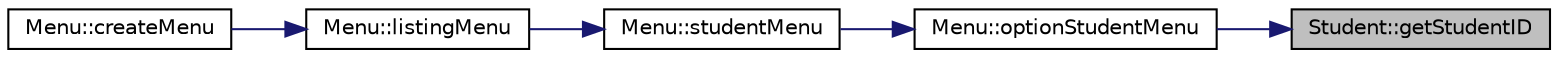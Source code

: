 digraph "Student::getStudentID"
{
 // LATEX_PDF_SIZE
  edge [fontname="Helvetica",fontsize="10",labelfontname="Helvetica",labelfontsize="10"];
  node [fontname="Helvetica",fontsize="10",shape=record];
  rankdir="RL";
  Node1 [label="Student::getStudentID",height=0.2,width=0.4,color="black", fillcolor="grey75", style="filled", fontcolor="black",tooltip="Gets the student ID."];
  Node1 -> Node2 [dir="back",color="midnightblue",fontsize="10",style="solid"];
  Node2 [label="Menu::optionStudentMenu",height=0.2,width=0.4,color="black", fillcolor="white", style="filled",URL="$class_menu.html#a58e5d0f3b61542ebea7ff8c8fc9712b7",tooltip="Allows the user to select different sorting options for displaying the students."];
  Node2 -> Node3 [dir="back",color="midnightblue",fontsize="10",style="solid"];
  Node3 [label="Menu::studentMenu",height=0.2,width=0.4,color="black", fillcolor="white", style="filled",URL="$class_menu.html#a66828d2cad3aae2e602ad2454c8ea8d7",tooltip="Enters the student menu, which allows the user to see all students from a year, course or class."];
  Node3 -> Node4 [dir="back",color="midnightblue",fontsize="10",style="solid"];
  Node4 [label="Menu::listingMenu",height=0.2,width=0.4,color="black", fillcolor="white", style="filled",URL="$class_menu.html#af1ba39157732b6b1015cfe7b5a5c3353",tooltip="Enters the listing menu, which allows the user to list students, see schedules etc."];
  Node4 -> Node5 [dir="back",color="midnightblue",fontsize="10",style="solid"];
  Node5 [label="Menu::createMenu",height=0.2,width=0.4,color="black", fillcolor="white", style="filled",URL="$class_menu.html#a4cf70fb5ce8bc6bfcad587d74ff644d4",tooltip="Creates the menu."];
}
